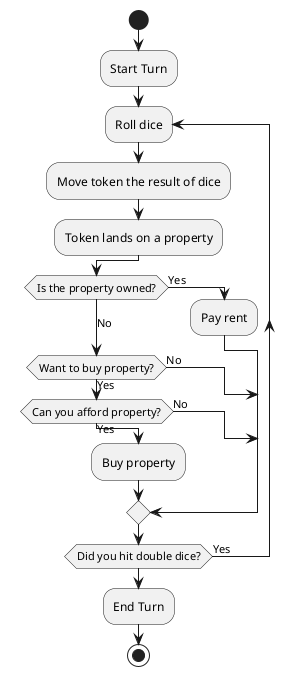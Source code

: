 @startuml
'https://plantuml.com/activity-diagram-beta
!pragma useVerticalIf on
start
:Start Turn;
repeat :Roll dice;
  :Move token the result of dice;
  :Token lands on a property;
  if (Is the property owned?) then (Yes)
    :Pay rent;
    (No)elseif (Want to buy property?) then (No)


   (Yes) elseif (Can you afford property?) then (No)

    else (Yes)
    :Buy property;
    endif
    repeat while (Did you hit double dice?) is (Yes)
    :End Turn;
stop

@enduml
